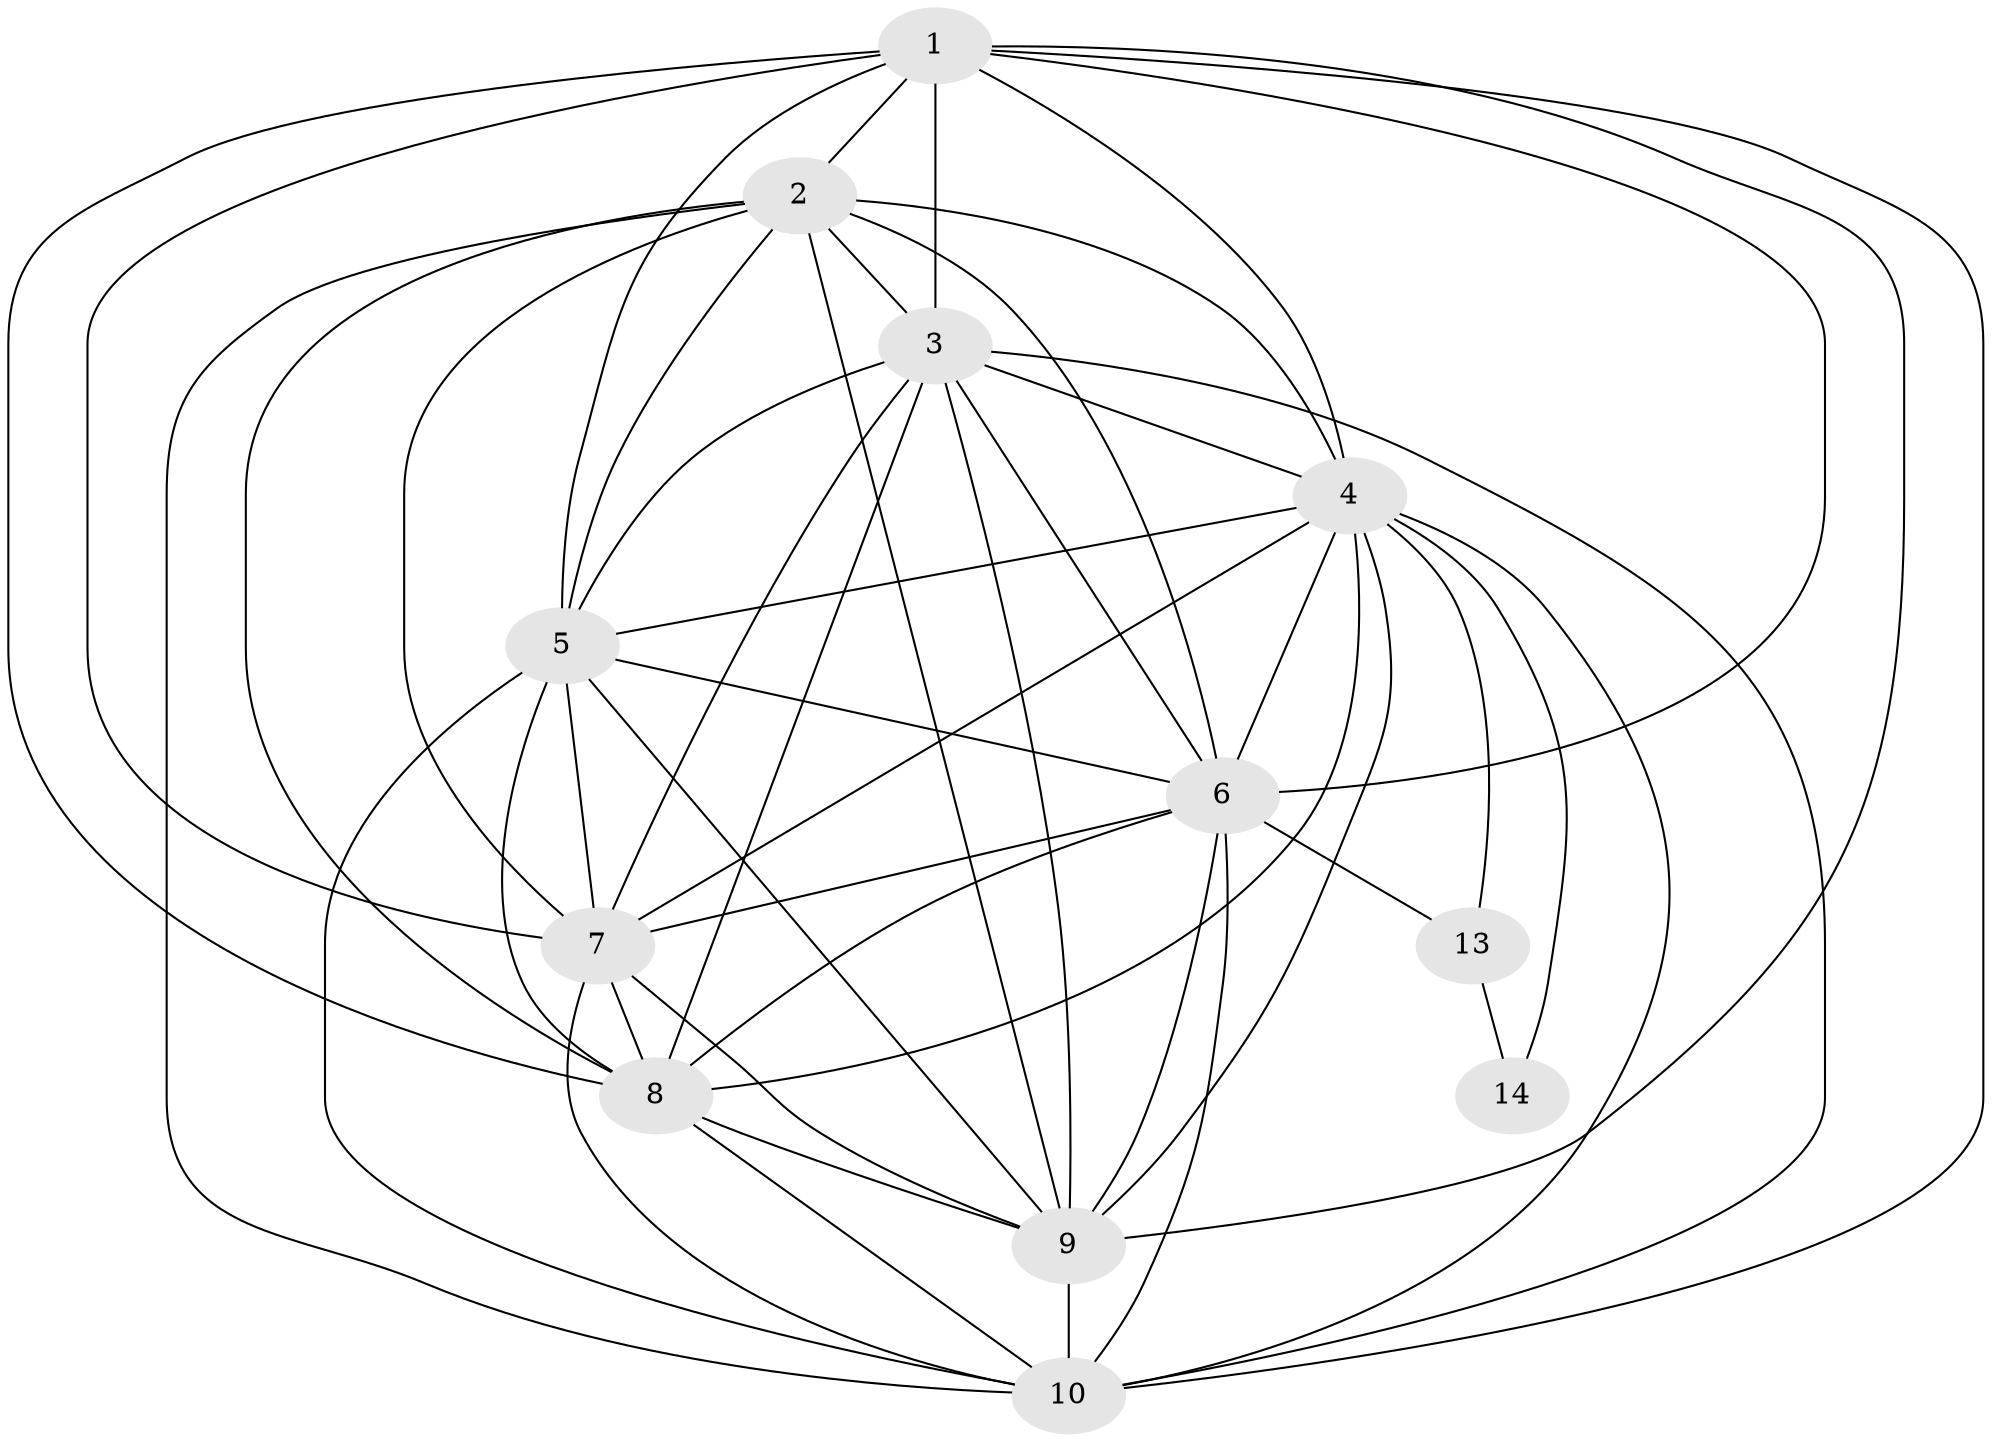 // Generated by graph-tools (version 1.1) at 2025/46/02/15/25 05:46:28]
// undirected, 12 vertices, 49 edges
graph export_dot {
graph [start="1"]
  node [color=gray90,style=filled];
  1;
  2 [super="+16+19"];
  3 [super="+19"];
  4 [super="+11+18"];
  5 [super="+20"];
  6;
  7 [super="+15+17"];
  8;
  9 [super="+12+17+18"];
  10 [super="+12"];
  13;
  14 [super="+16"];
  1 -- 2;
  1 -- 3;
  1 -- 4;
  1 -- 5;
  1 -- 6;
  1 -- 7;
  1 -- 8;
  1 -- 9;
  1 -- 10;
  2 -- 3;
  2 -- 4;
  2 -- 5;
  2 -- 6;
  2 -- 7;
  2 -- 8;
  2 -- 9;
  2 -- 10;
  3 -- 4;
  3 -- 5;
  3 -- 6;
  3 -- 7;
  3 -- 8;
  3 -- 9;
  3 -- 10;
  4 -- 5;
  4 -- 6;
  4 -- 7;
  4 -- 8;
  4 -- 9;
  4 -- 10;
  4 -- 13;
  4 -- 14;
  5 -- 6;
  5 -- 7;
  5 -- 8;
  5 -- 9;
  5 -- 10;
  6 -- 7;
  6 -- 8;
  6 -- 9;
  6 -- 10;
  6 -- 13;
  7 -- 8;
  7 -- 9;
  7 -- 10;
  8 -- 9;
  8 -- 10;
  9 -- 10;
  13 -- 14;
}
